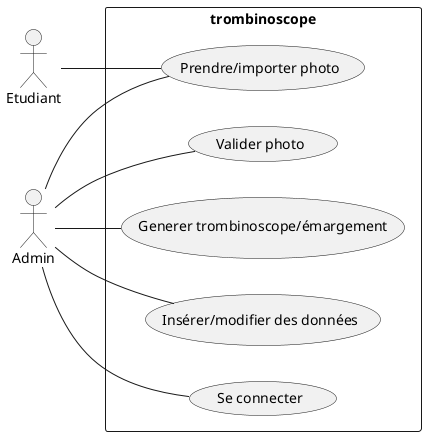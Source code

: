 @startuml useCases

left to right direction
actor "Etudiant" as Et
actor "Admin" as Ad

rectangle trombinoscope {

    usecase "Prendre/importer photo" as photo
    usecase "Valider photo" as valid
    usecase "Generer trombinoscope/émargement" as trombi
    usecase "Insérer/modifier des données" as inserer
    usecase "Se connecter" as connect
}

Et -- photo

Ad -- valid
Ad -- photo
Ad -- trombi
Ad -- inserer
Ad -- connect


@enduml